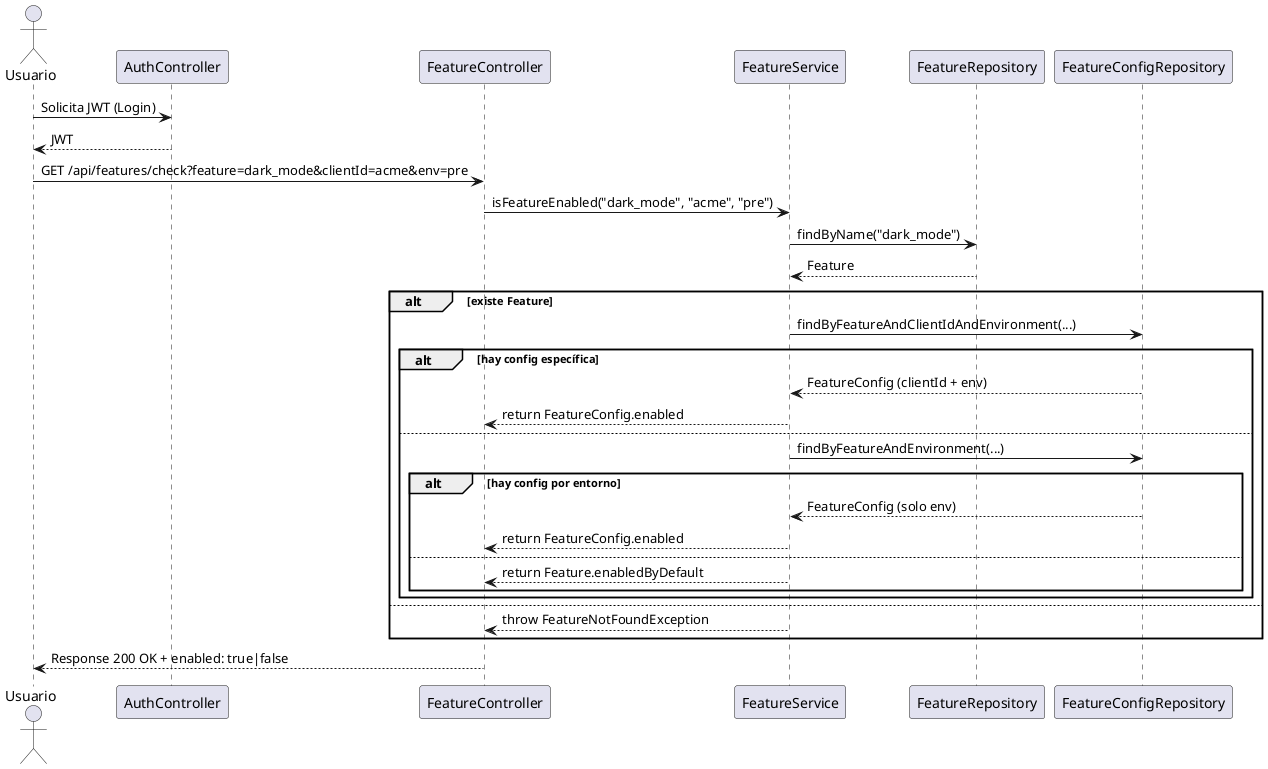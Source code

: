 @startuml
actor Usuario
participant "AuthController" as AC
participant "FeatureController" as FC
participant "FeatureService" as FS
participant "FeatureRepository" as FR
participant "FeatureConfigRepository" as FCR

Usuario -> AC : Solicita JWT (Login)
AC --> Usuario : JWT

Usuario -> FC : GET /api/features/check?feature=dark_mode&clientId=acme&env=pre
FC -> FS : isFeatureEnabled("dark_mode", "acme", "pre")

FS -> FR : findByName("dark_mode")
FR --> FS : Feature

alt existe Feature
    FS -> FCR : findByFeatureAndClientIdAndEnvironment(...)
    alt hay config específica
        FCR --> FS : FeatureConfig (clientId + env)
        FS --> FC : return FeatureConfig.enabled
    else
        FS -> FCR : findByFeatureAndEnvironment(...)
        alt hay config por entorno
            FCR --> FS : FeatureConfig (solo env)
            FS --> FC : return FeatureConfig.enabled
        else
            FS --> FC : return Feature.enabledByDefault
        end
    end
else
    FS --> FC : throw FeatureNotFoundException
end

FC --> Usuario : Response 200 OK + enabled: true|false

@enduml
